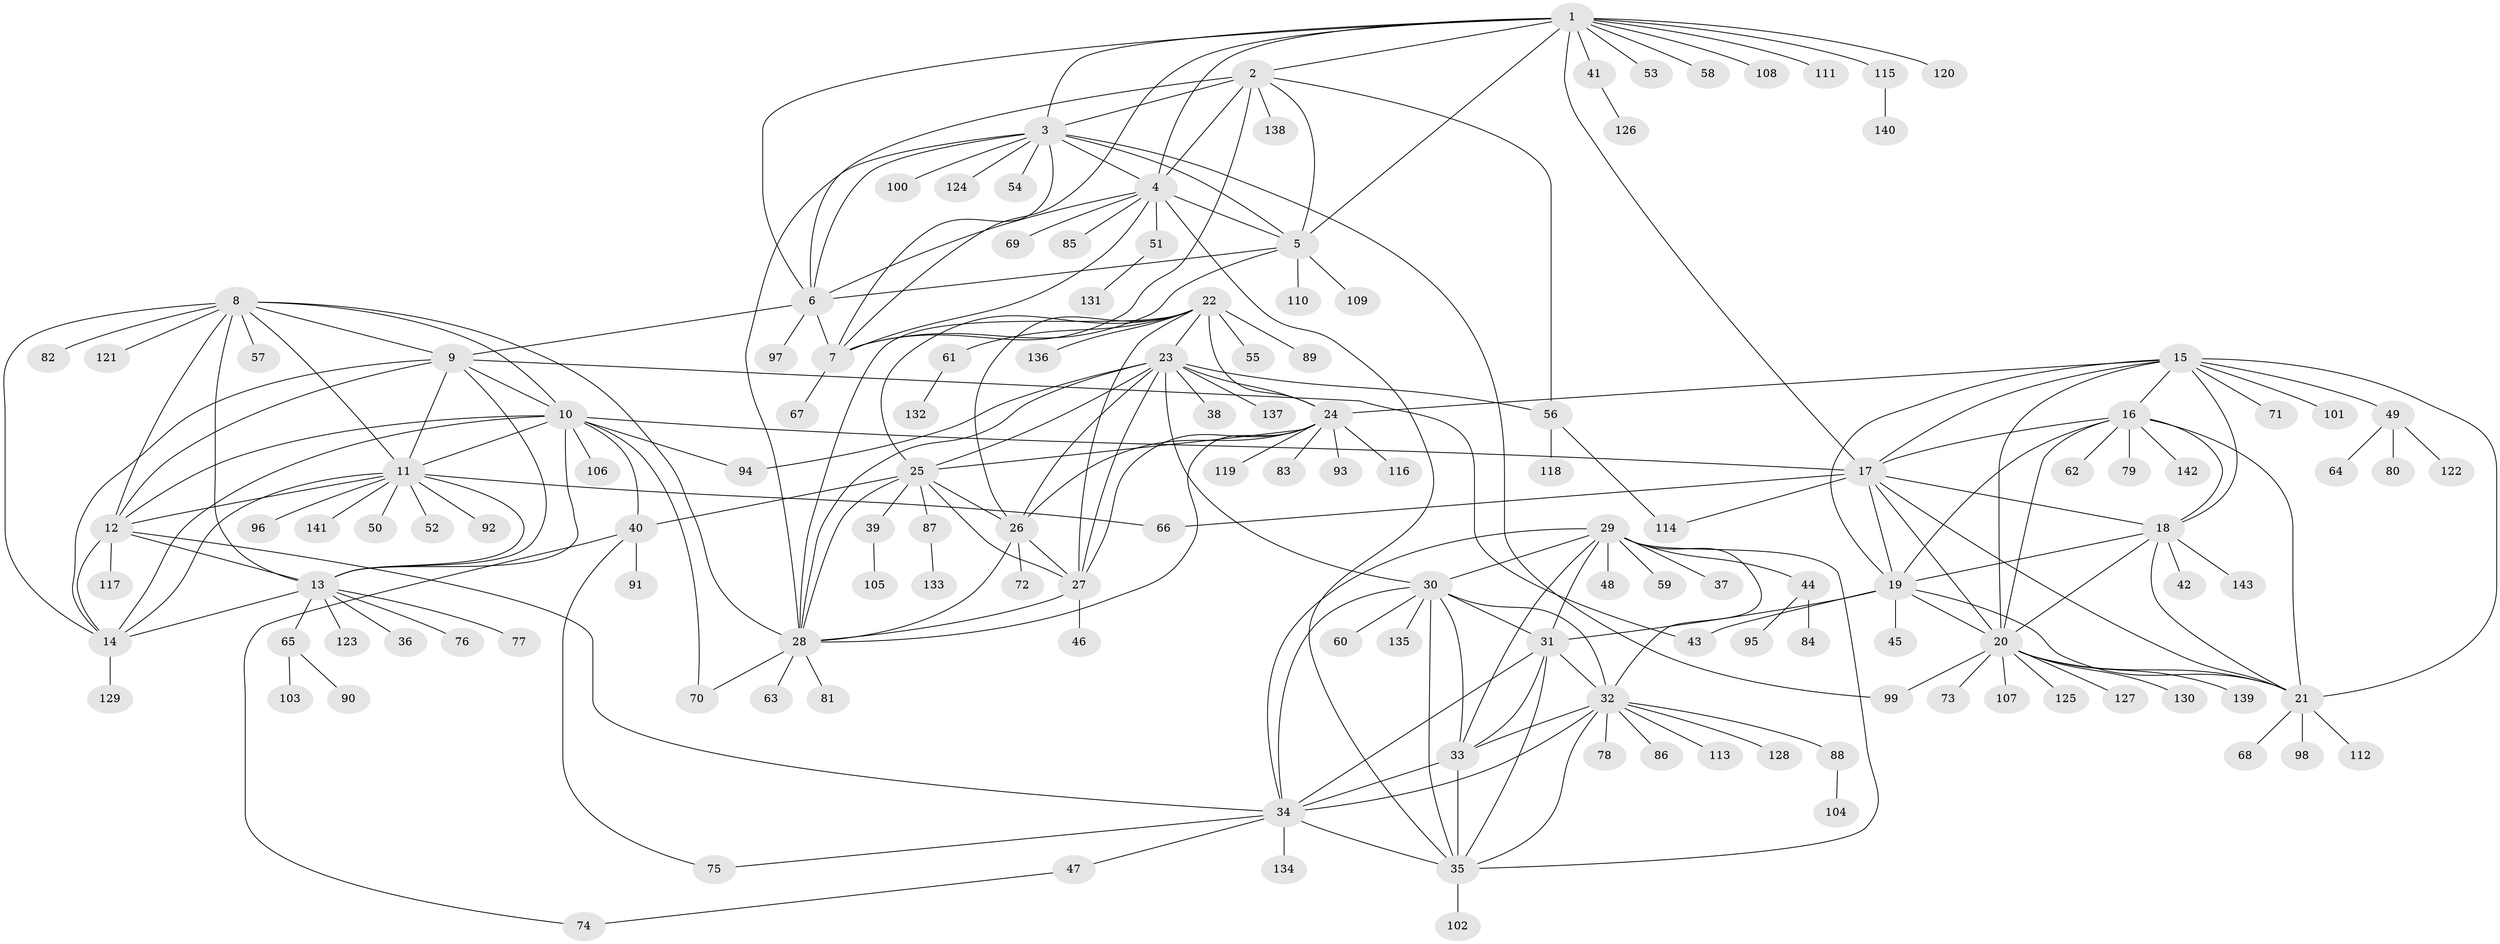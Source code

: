 // coarse degree distribution, {10: 0.017241379310344827, 7: 0.10344827586206896, 8: 0.1206896551724138, 9: 0.06896551724137931, 6: 0.22413793103448276, 5: 0.017241379310344827, 11: 0.017241379310344827, 1: 0.27586206896551724, 4: 0.017241379310344827, 2: 0.10344827586206896, 3: 0.034482758620689655}
// Generated by graph-tools (version 1.1) at 2025/52/03/04/25 22:52:15]
// undirected, 143 vertices, 233 edges
graph export_dot {
  node [color=gray90,style=filled];
  1;
  2;
  3;
  4;
  5;
  6;
  7;
  8;
  9;
  10;
  11;
  12;
  13;
  14;
  15;
  16;
  17;
  18;
  19;
  20;
  21;
  22;
  23;
  24;
  25;
  26;
  27;
  28;
  29;
  30;
  31;
  32;
  33;
  34;
  35;
  36;
  37;
  38;
  39;
  40;
  41;
  42;
  43;
  44;
  45;
  46;
  47;
  48;
  49;
  50;
  51;
  52;
  53;
  54;
  55;
  56;
  57;
  58;
  59;
  60;
  61;
  62;
  63;
  64;
  65;
  66;
  67;
  68;
  69;
  70;
  71;
  72;
  73;
  74;
  75;
  76;
  77;
  78;
  79;
  80;
  81;
  82;
  83;
  84;
  85;
  86;
  87;
  88;
  89;
  90;
  91;
  92;
  93;
  94;
  95;
  96;
  97;
  98;
  99;
  100;
  101;
  102;
  103;
  104;
  105;
  106;
  107;
  108;
  109;
  110;
  111;
  112;
  113;
  114;
  115;
  116;
  117;
  118;
  119;
  120;
  121;
  122;
  123;
  124;
  125;
  126;
  127;
  128;
  129;
  130;
  131;
  132;
  133;
  134;
  135;
  136;
  137;
  138;
  139;
  140;
  141;
  142;
  143;
  1 -- 2;
  1 -- 3;
  1 -- 4;
  1 -- 5;
  1 -- 6;
  1 -- 7;
  1 -- 17;
  1 -- 41;
  1 -- 53;
  1 -- 58;
  1 -- 108;
  1 -- 111;
  1 -- 115;
  1 -- 120;
  2 -- 3;
  2 -- 4;
  2 -- 5;
  2 -- 6;
  2 -- 7;
  2 -- 56;
  2 -- 138;
  3 -- 4;
  3 -- 5;
  3 -- 6;
  3 -- 7;
  3 -- 28;
  3 -- 54;
  3 -- 99;
  3 -- 100;
  3 -- 124;
  4 -- 5;
  4 -- 6;
  4 -- 7;
  4 -- 35;
  4 -- 51;
  4 -- 69;
  4 -- 85;
  5 -- 6;
  5 -- 7;
  5 -- 109;
  5 -- 110;
  6 -- 7;
  6 -- 9;
  6 -- 97;
  7 -- 67;
  8 -- 9;
  8 -- 10;
  8 -- 11;
  8 -- 12;
  8 -- 13;
  8 -- 14;
  8 -- 28;
  8 -- 57;
  8 -- 82;
  8 -- 121;
  9 -- 10;
  9 -- 11;
  9 -- 12;
  9 -- 13;
  9 -- 14;
  9 -- 43;
  10 -- 11;
  10 -- 12;
  10 -- 13;
  10 -- 14;
  10 -- 17;
  10 -- 40;
  10 -- 70;
  10 -- 94;
  10 -- 106;
  11 -- 12;
  11 -- 13;
  11 -- 14;
  11 -- 50;
  11 -- 52;
  11 -- 66;
  11 -- 92;
  11 -- 96;
  11 -- 141;
  12 -- 13;
  12 -- 14;
  12 -- 34;
  12 -- 117;
  13 -- 14;
  13 -- 36;
  13 -- 65;
  13 -- 76;
  13 -- 77;
  13 -- 123;
  14 -- 129;
  15 -- 16;
  15 -- 17;
  15 -- 18;
  15 -- 19;
  15 -- 20;
  15 -- 21;
  15 -- 24;
  15 -- 49;
  15 -- 71;
  15 -- 101;
  16 -- 17;
  16 -- 18;
  16 -- 19;
  16 -- 20;
  16 -- 21;
  16 -- 62;
  16 -- 79;
  16 -- 142;
  17 -- 18;
  17 -- 19;
  17 -- 20;
  17 -- 21;
  17 -- 66;
  17 -- 114;
  18 -- 19;
  18 -- 20;
  18 -- 21;
  18 -- 42;
  18 -- 143;
  19 -- 20;
  19 -- 21;
  19 -- 31;
  19 -- 43;
  19 -- 45;
  20 -- 21;
  20 -- 73;
  20 -- 99;
  20 -- 107;
  20 -- 125;
  20 -- 127;
  20 -- 130;
  20 -- 139;
  21 -- 68;
  21 -- 98;
  21 -- 112;
  22 -- 23;
  22 -- 24;
  22 -- 25;
  22 -- 26;
  22 -- 27;
  22 -- 28;
  22 -- 55;
  22 -- 61;
  22 -- 89;
  22 -- 136;
  23 -- 24;
  23 -- 25;
  23 -- 26;
  23 -- 27;
  23 -- 28;
  23 -- 30;
  23 -- 38;
  23 -- 56;
  23 -- 94;
  23 -- 137;
  24 -- 25;
  24 -- 26;
  24 -- 27;
  24 -- 28;
  24 -- 83;
  24 -- 93;
  24 -- 116;
  24 -- 119;
  25 -- 26;
  25 -- 27;
  25 -- 28;
  25 -- 39;
  25 -- 40;
  25 -- 87;
  26 -- 27;
  26 -- 28;
  26 -- 72;
  27 -- 28;
  27 -- 46;
  28 -- 63;
  28 -- 70;
  28 -- 81;
  29 -- 30;
  29 -- 31;
  29 -- 32;
  29 -- 33;
  29 -- 34;
  29 -- 35;
  29 -- 37;
  29 -- 44;
  29 -- 48;
  29 -- 59;
  30 -- 31;
  30 -- 32;
  30 -- 33;
  30 -- 34;
  30 -- 35;
  30 -- 60;
  30 -- 135;
  31 -- 32;
  31 -- 33;
  31 -- 34;
  31 -- 35;
  32 -- 33;
  32 -- 34;
  32 -- 35;
  32 -- 78;
  32 -- 86;
  32 -- 88;
  32 -- 113;
  32 -- 128;
  33 -- 34;
  33 -- 35;
  34 -- 35;
  34 -- 47;
  34 -- 75;
  34 -- 134;
  35 -- 102;
  39 -- 105;
  40 -- 74;
  40 -- 75;
  40 -- 91;
  41 -- 126;
  44 -- 84;
  44 -- 95;
  47 -- 74;
  49 -- 64;
  49 -- 80;
  49 -- 122;
  51 -- 131;
  56 -- 114;
  56 -- 118;
  61 -- 132;
  65 -- 90;
  65 -- 103;
  87 -- 133;
  88 -- 104;
  115 -- 140;
}
